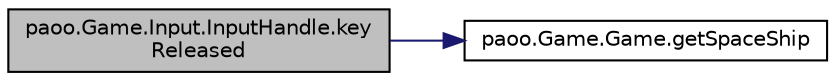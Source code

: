 digraph "paoo.Game.Input.InputHandle.keyReleased"
{
 // LATEX_PDF_SIZE
  edge [fontname="Helvetica",fontsize="10",labelfontname="Helvetica",labelfontsize="10"];
  node [fontname="Helvetica",fontsize="10",shape=record];
  rankdir="LR";
  Node7 [label="paoo.Game.Input.InputHandle.key\lReleased",height=0.2,width=0.4,color="black", fillcolor="grey75", style="filled", fontcolor="black",tooltip=" "];
  Node7 -> Node8 [color="midnightblue",fontsize="10",style="solid",fontname="Helvetica"];
  Node8 [label="paoo.Game.Game.getSpaceShip",height=0.2,width=0.4,color="black", fillcolor="white", style="filled",URL="$classpaoo_1_1_game_1_1_game.html#a317b3587b3e3b9afd6aa731edd992c24",tooltip=" "];
}
